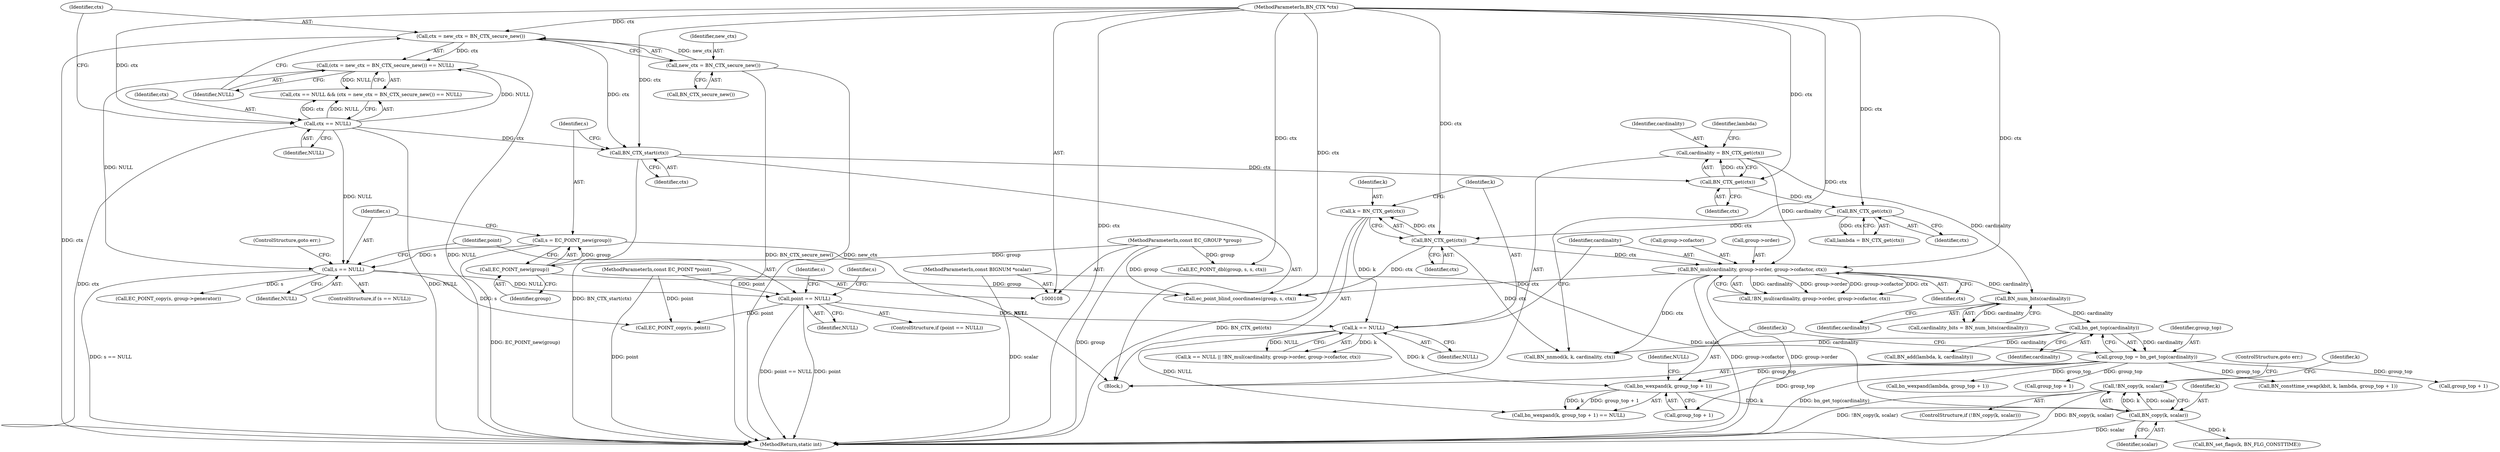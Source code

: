 digraph "0_openssl_56fb454d281a023b3f950d969693553d3f3ceea1@API" {
"1000248" [label="(Call,!BN_copy(k, scalar))"];
"1000249" [label="(Call,BN_copy(k, scalar))"];
"1000233" [label="(Call,bn_wexpand(k, group_top + 1))"];
"1000208" [label="(Call,k == NULL)"];
"1000202" [label="(Call,k = BN_CTX_get(ctx))"];
"1000204" [label="(Call,BN_CTX_get(ctx))"];
"1000200" [label="(Call,BN_CTX_get(ctx))"];
"1000196" [label="(Call,BN_CTX_get(ctx))"];
"1000159" [label="(Call,BN_CTX_start(ctx))"];
"1000151" [label="(Call,ctx = new_ctx = BN_CTX_secure_new())"];
"1000113" [label="(MethodParameterIn,BN_CTX *ctx)"];
"1000153" [label="(Call,new_ctx = BN_CTX_secure_new())"];
"1000147" [label="(Call,ctx == NULL)"];
"1000171" [label="(Call,point == NULL)"];
"1000112" [label="(MethodParameterIn,const EC_POINT *point)"];
"1000166" [label="(Call,s == NULL)"];
"1000161" [label="(Call,s = EC_POINT_new(group))"];
"1000163" [label="(Call,EC_POINT_new(group))"];
"1000109" [label="(MethodParameterIn,const EC_GROUP *group)"];
"1000150" [label="(Call,(ctx = new_ctx = BN_CTX_secure_new()) == NULL)"];
"1000226" [label="(Call,group_top = bn_get_top(cardinality))"];
"1000228" [label="(Call,bn_get_top(cardinality))"];
"1000224" [label="(Call,BN_num_bits(cardinality))"];
"1000194" [label="(Call,cardinality = BN_CTX_get(ctx))"];
"1000212" [label="(Call,BN_mul(cardinality, group->order, group->cofactor, ctx))"];
"1000111" [label="(MethodParameterIn,const BIGNUM *scalar)"];
"1000147" [label="(Call,ctx == NULL)"];
"1000203" [label="(Identifier,k)"];
"1000248" [label="(Call,!BN_copy(k, scalar))"];
"1000232" [label="(Call,bn_wexpand(k, group_top + 1) == NULL)"];
"1000252" [label="(ControlStructure,goto err;)"];
"1000204" [label="(Call,BN_CTX_get(ctx))"];
"1000375" [label="(Call,EC_POINT_dbl(group, s, s, ctx))"];
"1000213" [label="(Identifier,cardinality)"];
"1000194" [label="(Call,cardinality = BN_CTX_get(ctx))"];
"1000163" [label="(Call,EC_POINT_new(group))"];
"1000170" [label="(ControlStructure,if (point == NULL))"];
"1000224" [label="(Call,BN_num_bits(cardinality))"];
"1000195" [label="(Identifier,cardinality)"];
"1000156" [label="(Identifier,NULL)"];
"1000295" [label="(Call,BN_consttime_swap(kbit, k, lambda, group_top + 1))"];
"1000114" [label="(Block,)"];
"1000196" [label="(Call,BN_CTX_get(ctx))"];
"1000155" [label="(Call,BN_CTX_secure_new())"];
"1000167" [label="(Identifier,s)"];
"1000207" [label="(Call,k == NULL || !BN_mul(cardinality, group->order, group->cofactor, ctx))"];
"1000111" [label="(MethodParameterIn,const BIGNUM *scalar)"];
"1000149" [label="(Identifier,NULL)"];
"1000225" [label="(Identifier,cardinality)"];
"1000359" [label="(Call,ec_point_blind_coordinates(group, s, ctx))"];
"1000235" [label="(Call,group_top + 1)"];
"1000251" [label="(Identifier,scalar)"];
"1000153" [label="(Call,new_ctx = BN_CTX_secure_new())"];
"1000166" [label="(Call,s == NULL)"];
"1000150" [label="(Call,(ctx = new_ctx = BN_CTX_secure_new()) == NULL)"];
"1000199" [label="(Identifier,lambda)"];
"1000177" [label="(Call,EC_POINT_copy(s, group->generator))"];
"1000113" [label="(MethodParameterIn,BN_CTX *ctx)"];
"1000220" [label="(Identifier,ctx)"];
"1000217" [label="(Call,group->cofactor)"];
"1000249" [label="(Call,BN_copy(k, scalar))"];
"1000299" [label="(Call,group_top + 1)"];
"1000432" [label="(MethodReturn,static int)"];
"1000154" [label="(Identifier,new_ctx)"];
"1000226" [label="(Call,group_top = bn_get_top(cardinality))"];
"1000267" [label="(Call,BN_nnmod(k, k, cardinality, ctx))"];
"1000109" [label="(MethodParameterIn,const EC_GROUP *group)"];
"1000173" [label="(Identifier,NULL)"];
"1000210" [label="(Identifier,NULL)"];
"1000202" [label="(Call,k = BN_CTX_get(ctx))"];
"1000151" [label="(Call,ctx = new_ctx = BN_CTX_secure_new())"];
"1000148" [label="(Identifier,ctx)"];
"1000250" [label="(Identifier,k)"];
"1000229" [label="(Identifier,cardinality)"];
"1000222" [label="(Call,cardinality_bits = BN_num_bits(cardinality))"];
"1000198" [label="(Call,lambda = BN_CTX_get(ctx))"];
"1000160" [label="(Identifier,ctx)"];
"1000165" [label="(ControlStructure,if (s == NULL))"];
"1000146" [label="(Call,ctx == NULL && (ctx = new_ctx = BN_CTX_secure_new()) == NULL)"];
"1000208" [label="(Call,k == NULL)"];
"1000254" [label="(Identifier,k)"];
"1000234" [label="(Identifier,k)"];
"1000211" [label="(Call,!BN_mul(cardinality, group->order, group->cofactor, ctx))"];
"1000209" [label="(Identifier,k)"];
"1000238" [label="(Identifier,NULL)"];
"1000152" [label="(Identifier,ctx)"];
"1000275" [label="(Call,BN_add(lambda, k, cardinality))"];
"1000169" [label="(ControlStructure,goto err;)"];
"1000197" [label="(Identifier,ctx)"];
"1000205" [label="(Identifier,ctx)"];
"1000178" [label="(Identifier,s)"];
"1000233" [label="(Call,bn_wexpand(k, group_top + 1))"];
"1000161" [label="(Call,s = EC_POINT_new(group))"];
"1000240" [label="(Call,bn_wexpand(lambda, group_top + 1))"];
"1000159" [label="(Call,BN_CTX_start(ctx))"];
"1000164" [label="(Identifier,group)"];
"1000162" [label="(Identifier,s)"];
"1000172" [label="(Identifier,point)"];
"1000242" [label="(Call,group_top + 1)"];
"1000201" [label="(Identifier,ctx)"];
"1000200" [label="(Call,BN_CTX_get(ctx))"];
"1000227" [label="(Identifier,group_top)"];
"1000112" [label="(MethodParameterIn,const EC_POINT *point)"];
"1000228" [label="(Call,bn_get_top(cardinality))"];
"1000212" [label="(Call,BN_mul(cardinality, group->order, group->cofactor, ctx))"];
"1000253" [label="(Call,BN_set_flags(k, BN_FLG_CONSTTIME))"];
"1000168" [label="(Identifier,NULL)"];
"1000188" [label="(Identifier,s)"];
"1000247" [label="(ControlStructure,if (!BN_copy(k, scalar)))"];
"1000214" [label="(Call,group->order)"];
"1000187" [label="(Call,EC_POINT_copy(s, point))"];
"1000171" [label="(Call,point == NULL)"];
"1000248" -> "1000247"  [label="AST: "];
"1000248" -> "1000249"  [label="CFG: "];
"1000249" -> "1000248"  [label="AST: "];
"1000252" -> "1000248"  [label="CFG: "];
"1000254" -> "1000248"  [label="CFG: "];
"1000248" -> "1000432"  [label="DDG: !BN_copy(k, scalar)"];
"1000248" -> "1000432"  [label="DDG: BN_copy(k, scalar)"];
"1000249" -> "1000248"  [label="DDG: k"];
"1000249" -> "1000248"  [label="DDG: scalar"];
"1000249" -> "1000251"  [label="CFG: "];
"1000250" -> "1000249"  [label="AST: "];
"1000251" -> "1000249"  [label="AST: "];
"1000249" -> "1000432"  [label="DDG: scalar"];
"1000233" -> "1000249"  [label="DDG: k"];
"1000111" -> "1000249"  [label="DDG: scalar"];
"1000249" -> "1000253"  [label="DDG: k"];
"1000233" -> "1000232"  [label="AST: "];
"1000233" -> "1000235"  [label="CFG: "];
"1000234" -> "1000233"  [label="AST: "];
"1000235" -> "1000233"  [label="AST: "];
"1000238" -> "1000233"  [label="CFG: "];
"1000233" -> "1000232"  [label="DDG: k"];
"1000233" -> "1000232"  [label="DDG: group_top + 1"];
"1000208" -> "1000233"  [label="DDG: k"];
"1000226" -> "1000233"  [label="DDG: group_top"];
"1000208" -> "1000207"  [label="AST: "];
"1000208" -> "1000210"  [label="CFG: "];
"1000209" -> "1000208"  [label="AST: "];
"1000210" -> "1000208"  [label="AST: "];
"1000213" -> "1000208"  [label="CFG: "];
"1000207" -> "1000208"  [label="CFG: "];
"1000208" -> "1000207"  [label="DDG: k"];
"1000208" -> "1000207"  [label="DDG: NULL"];
"1000202" -> "1000208"  [label="DDG: k"];
"1000171" -> "1000208"  [label="DDG: NULL"];
"1000208" -> "1000232"  [label="DDG: NULL"];
"1000202" -> "1000114"  [label="AST: "];
"1000202" -> "1000204"  [label="CFG: "];
"1000203" -> "1000202"  [label="AST: "];
"1000204" -> "1000202"  [label="AST: "];
"1000209" -> "1000202"  [label="CFG: "];
"1000202" -> "1000432"  [label="DDG: BN_CTX_get(ctx)"];
"1000204" -> "1000202"  [label="DDG: ctx"];
"1000204" -> "1000205"  [label="CFG: "];
"1000205" -> "1000204"  [label="AST: "];
"1000200" -> "1000204"  [label="DDG: ctx"];
"1000113" -> "1000204"  [label="DDG: ctx"];
"1000204" -> "1000212"  [label="DDG: ctx"];
"1000204" -> "1000267"  [label="DDG: ctx"];
"1000204" -> "1000359"  [label="DDG: ctx"];
"1000200" -> "1000198"  [label="AST: "];
"1000200" -> "1000201"  [label="CFG: "];
"1000201" -> "1000200"  [label="AST: "];
"1000198" -> "1000200"  [label="CFG: "];
"1000200" -> "1000198"  [label="DDG: ctx"];
"1000196" -> "1000200"  [label="DDG: ctx"];
"1000113" -> "1000200"  [label="DDG: ctx"];
"1000196" -> "1000194"  [label="AST: "];
"1000196" -> "1000197"  [label="CFG: "];
"1000197" -> "1000196"  [label="AST: "];
"1000194" -> "1000196"  [label="CFG: "];
"1000196" -> "1000194"  [label="DDG: ctx"];
"1000159" -> "1000196"  [label="DDG: ctx"];
"1000113" -> "1000196"  [label="DDG: ctx"];
"1000159" -> "1000114"  [label="AST: "];
"1000159" -> "1000160"  [label="CFG: "];
"1000160" -> "1000159"  [label="AST: "];
"1000162" -> "1000159"  [label="CFG: "];
"1000159" -> "1000432"  [label="DDG: BN_CTX_start(ctx)"];
"1000151" -> "1000159"  [label="DDG: ctx"];
"1000147" -> "1000159"  [label="DDG: ctx"];
"1000113" -> "1000159"  [label="DDG: ctx"];
"1000151" -> "1000150"  [label="AST: "];
"1000151" -> "1000153"  [label="CFG: "];
"1000152" -> "1000151"  [label="AST: "];
"1000153" -> "1000151"  [label="AST: "];
"1000156" -> "1000151"  [label="CFG: "];
"1000151" -> "1000432"  [label="DDG: ctx"];
"1000151" -> "1000150"  [label="DDG: ctx"];
"1000113" -> "1000151"  [label="DDG: ctx"];
"1000153" -> "1000151"  [label="DDG: new_ctx"];
"1000113" -> "1000108"  [label="AST: "];
"1000113" -> "1000432"  [label="DDG: ctx"];
"1000113" -> "1000147"  [label="DDG: ctx"];
"1000113" -> "1000212"  [label="DDG: ctx"];
"1000113" -> "1000267"  [label="DDG: ctx"];
"1000113" -> "1000359"  [label="DDG: ctx"];
"1000113" -> "1000375"  [label="DDG: ctx"];
"1000153" -> "1000155"  [label="CFG: "];
"1000154" -> "1000153"  [label="AST: "];
"1000155" -> "1000153"  [label="AST: "];
"1000153" -> "1000432"  [label="DDG: BN_CTX_secure_new()"];
"1000153" -> "1000432"  [label="DDG: new_ctx"];
"1000147" -> "1000146"  [label="AST: "];
"1000147" -> "1000149"  [label="CFG: "];
"1000148" -> "1000147"  [label="AST: "];
"1000149" -> "1000147"  [label="AST: "];
"1000152" -> "1000147"  [label="CFG: "];
"1000146" -> "1000147"  [label="CFG: "];
"1000147" -> "1000432"  [label="DDG: NULL"];
"1000147" -> "1000432"  [label="DDG: ctx"];
"1000147" -> "1000146"  [label="DDG: ctx"];
"1000147" -> "1000146"  [label="DDG: NULL"];
"1000147" -> "1000150"  [label="DDG: NULL"];
"1000147" -> "1000166"  [label="DDG: NULL"];
"1000171" -> "1000170"  [label="AST: "];
"1000171" -> "1000173"  [label="CFG: "];
"1000172" -> "1000171"  [label="AST: "];
"1000173" -> "1000171"  [label="AST: "];
"1000178" -> "1000171"  [label="CFG: "];
"1000188" -> "1000171"  [label="CFG: "];
"1000171" -> "1000432"  [label="DDG: point"];
"1000171" -> "1000432"  [label="DDG: point == NULL"];
"1000112" -> "1000171"  [label="DDG: point"];
"1000166" -> "1000171"  [label="DDG: NULL"];
"1000171" -> "1000187"  [label="DDG: point"];
"1000112" -> "1000108"  [label="AST: "];
"1000112" -> "1000432"  [label="DDG: point"];
"1000112" -> "1000187"  [label="DDG: point"];
"1000166" -> "1000165"  [label="AST: "];
"1000166" -> "1000168"  [label="CFG: "];
"1000167" -> "1000166"  [label="AST: "];
"1000168" -> "1000166"  [label="AST: "];
"1000169" -> "1000166"  [label="CFG: "];
"1000172" -> "1000166"  [label="CFG: "];
"1000166" -> "1000432"  [label="DDG: s == NULL"];
"1000161" -> "1000166"  [label="DDG: s"];
"1000150" -> "1000166"  [label="DDG: NULL"];
"1000166" -> "1000177"  [label="DDG: s"];
"1000166" -> "1000187"  [label="DDG: s"];
"1000161" -> "1000114"  [label="AST: "];
"1000161" -> "1000163"  [label="CFG: "];
"1000162" -> "1000161"  [label="AST: "];
"1000163" -> "1000161"  [label="AST: "];
"1000167" -> "1000161"  [label="CFG: "];
"1000161" -> "1000432"  [label="DDG: EC_POINT_new(group)"];
"1000163" -> "1000161"  [label="DDG: group"];
"1000163" -> "1000164"  [label="CFG: "];
"1000164" -> "1000163"  [label="AST: "];
"1000109" -> "1000163"  [label="DDG: group"];
"1000163" -> "1000359"  [label="DDG: group"];
"1000109" -> "1000108"  [label="AST: "];
"1000109" -> "1000432"  [label="DDG: group"];
"1000109" -> "1000359"  [label="DDG: group"];
"1000109" -> "1000375"  [label="DDG: group"];
"1000150" -> "1000146"  [label="AST: "];
"1000150" -> "1000156"  [label="CFG: "];
"1000156" -> "1000150"  [label="AST: "];
"1000146" -> "1000150"  [label="CFG: "];
"1000150" -> "1000432"  [label="DDG: NULL"];
"1000150" -> "1000146"  [label="DDG: NULL"];
"1000226" -> "1000114"  [label="AST: "];
"1000226" -> "1000228"  [label="CFG: "];
"1000227" -> "1000226"  [label="AST: "];
"1000228" -> "1000226"  [label="AST: "];
"1000234" -> "1000226"  [label="CFG: "];
"1000226" -> "1000432"  [label="DDG: bn_get_top(cardinality)"];
"1000228" -> "1000226"  [label="DDG: cardinality"];
"1000226" -> "1000235"  [label="DDG: group_top"];
"1000226" -> "1000240"  [label="DDG: group_top"];
"1000226" -> "1000242"  [label="DDG: group_top"];
"1000226" -> "1000295"  [label="DDG: group_top"];
"1000226" -> "1000299"  [label="DDG: group_top"];
"1000228" -> "1000229"  [label="CFG: "];
"1000229" -> "1000228"  [label="AST: "];
"1000224" -> "1000228"  [label="DDG: cardinality"];
"1000228" -> "1000267"  [label="DDG: cardinality"];
"1000228" -> "1000275"  [label="DDG: cardinality"];
"1000224" -> "1000222"  [label="AST: "];
"1000224" -> "1000225"  [label="CFG: "];
"1000225" -> "1000224"  [label="AST: "];
"1000222" -> "1000224"  [label="CFG: "];
"1000224" -> "1000222"  [label="DDG: cardinality"];
"1000194" -> "1000224"  [label="DDG: cardinality"];
"1000212" -> "1000224"  [label="DDG: cardinality"];
"1000194" -> "1000114"  [label="AST: "];
"1000195" -> "1000194"  [label="AST: "];
"1000199" -> "1000194"  [label="CFG: "];
"1000194" -> "1000212"  [label="DDG: cardinality"];
"1000212" -> "1000211"  [label="AST: "];
"1000212" -> "1000220"  [label="CFG: "];
"1000213" -> "1000212"  [label="AST: "];
"1000214" -> "1000212"  [label="AST: "];
"1000217" -> "1000212"  [label="AST: "];
"1000220" -> "1000212"  [label="AST: "];
"1000211" -> "1000212"  [label="CFG: "];
"1000212" -> "1000432"  [label="DDG: group->cofactor"];
"1000212" -> "1000432"  [label="DDG: group->order"];
"1000212" -> "1000211"  [label="DDG: cardinality"];
"1000212" -> "1000211"  [label="DDG: group->order"];
"1000212" -> "1000211"  [label="DDG: group->cofactor"];
"1000212" -> "1000211"  [label="DDG: ctx"];
"1000212" -> "1000267"  [label="DDG: ctx"];
"1000212" -> "1000359"  [label="DDG: ctx"];
"1000111" -> "1000108"  [label="AST: "];
"1000111" -> "1000432"  [label="DDG: scalar"];
}
